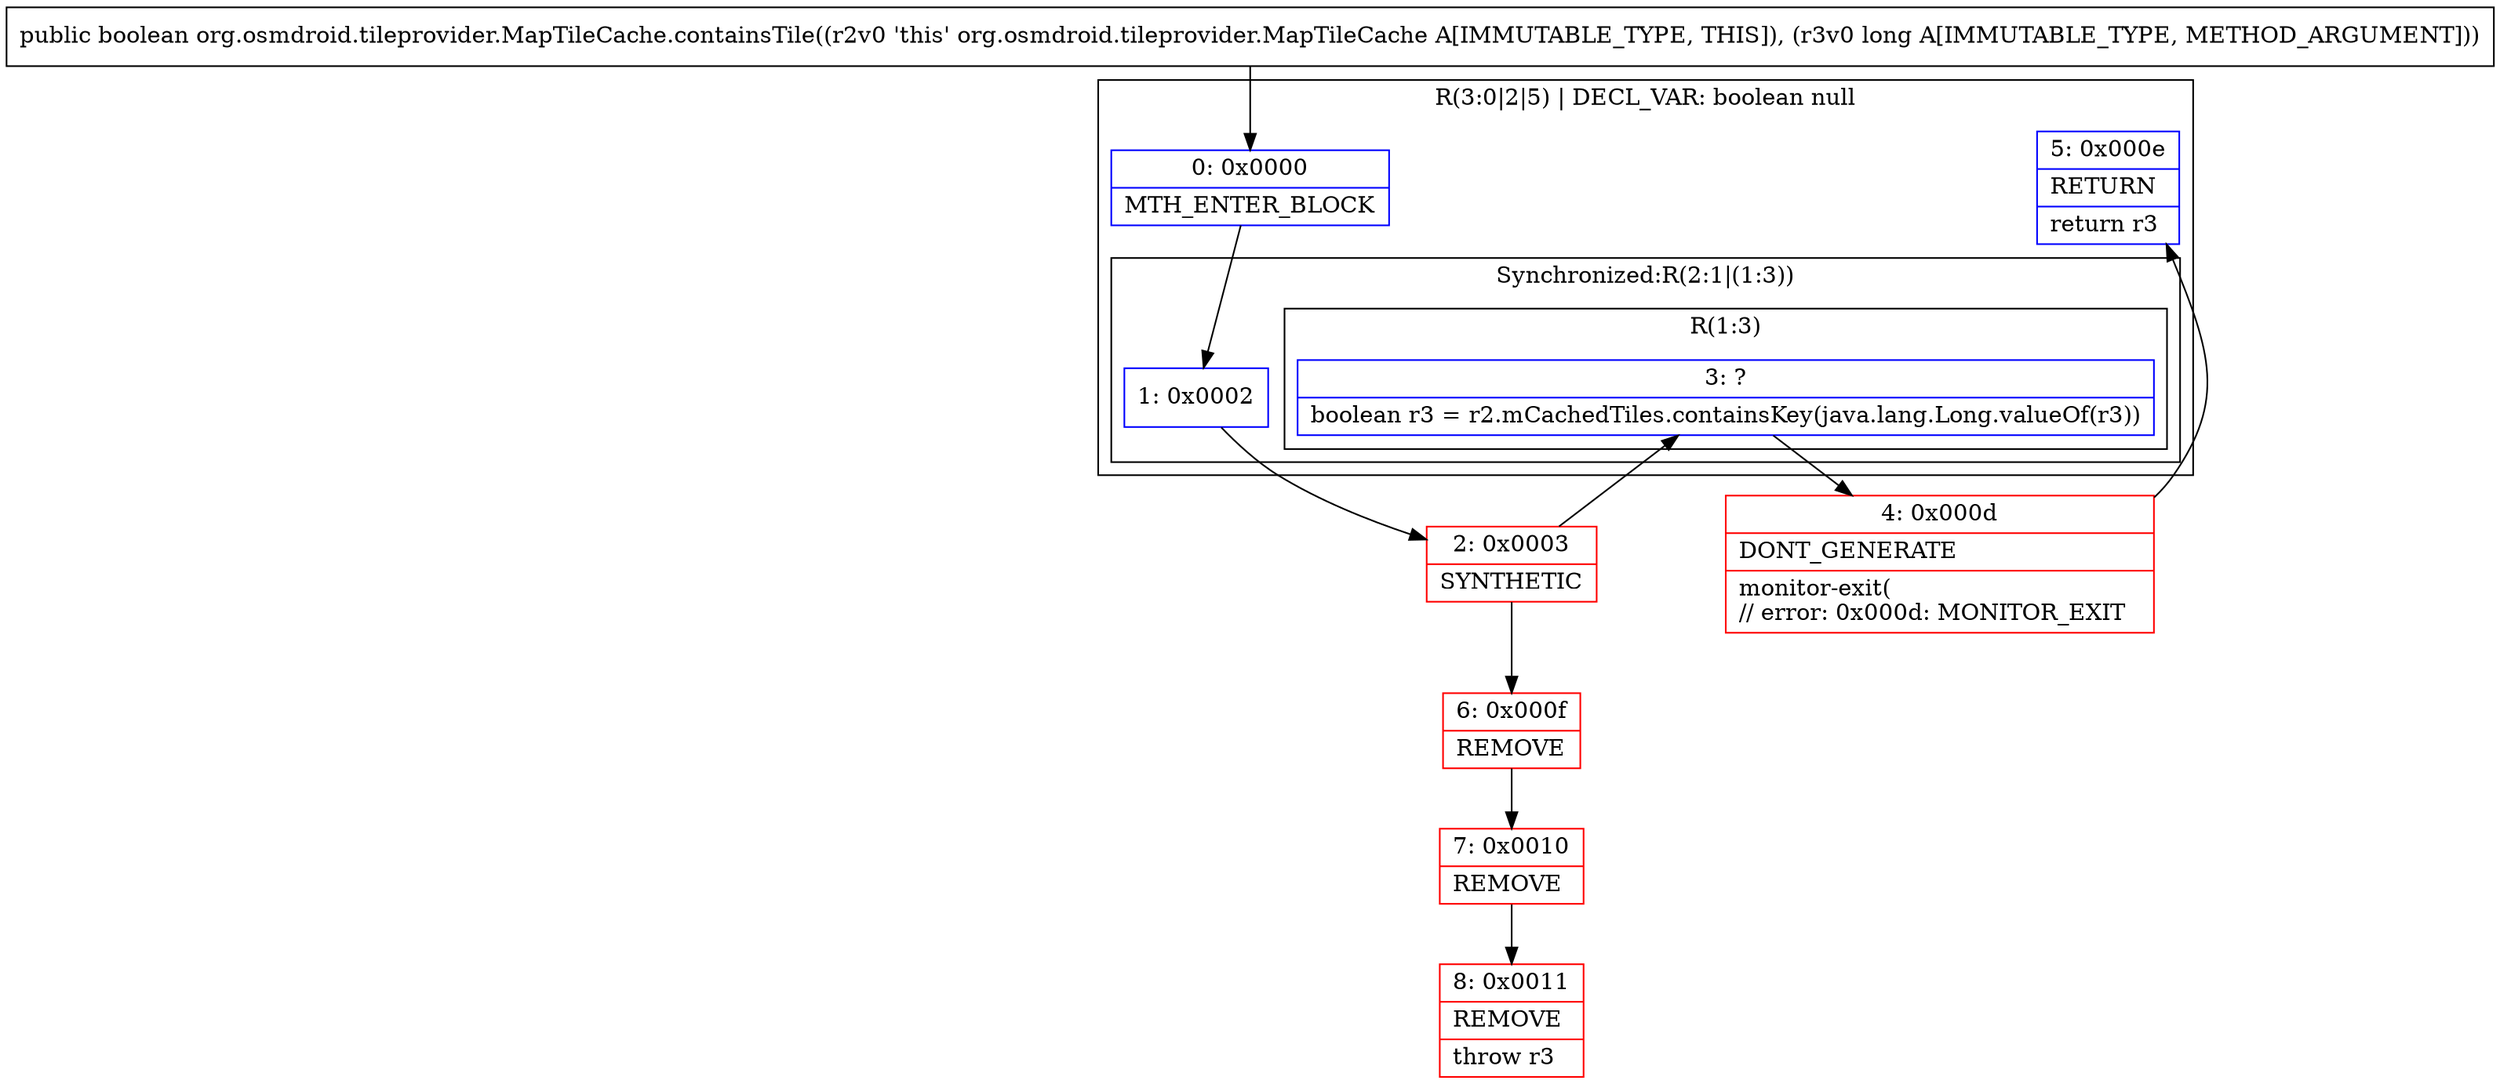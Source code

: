digraph "CFG fororg.osmdroid.tileprovider.MapTileCache.containsTile(J)Z" {
subgraph cluster_Region_1583589749 {
label = "R(3:0|2|5) | DECL_VAR: boolean null\l";
node [shape=record,color=blue];
Node_0 [shape=record,label="{0\:\ 0x0000|MTH_ENTER_BLOCK\l}"];
subgraph cluster_SynchronizedRegion_693759565 {
label = "Synchronized:R(2:1|(1:3))";
node [shape=record,color=blue];
Node_1 [shape=record,label="{1\:\ 0x0002}"];
subgraph cluster_Region_1818272262 {
label = "R(1:3)";
node [shape=record,color=blue];
Node_3 [shape=record,label="{3\:\ ?|boolean r3 = r2.mCachedTiles.containsKey(java.lang.Long.valueOf(r3))\l}"];
}
}
Node_5 [shape=record,label="{5\:\ 0x000e|RETURN\l|return r3\l}"];
}
Node_2 [shape=record,color=red,label="{2\:\ 0x0003|SYNTHETIC\l}"];
Node_4 [shape=record,color=red,label="{4\:\ 0x000d|DONT_GENERATE\l|monitor\-exit(\l\/\/ error: 0x000d: MONITOR_EXIT  \l}"];
Node_6 [shape=record,color=red,label="{6\:\ 0x000f|REMOVE\l}"];
Node_7 [shape=record,color=red,label="{7\:\ 0x0010|REMOVE\l}"];
Node_8 [shape=record,color=red,label="{8\:\ 0x0011|REMOVE\l|throw r3\l}"];
MethodNode[shape=record,label="{public boolean org.osmdroid.tileprovider.MapTileCache.containsTile((r2v0 'this' org.osmdroid.tileprovider.MapTileCache A[IMMUTABLE_TYPE, THIS]), (r3v0 long A[IMMUTABLE_TYPE, METHOD_ARGUMENT])) }"];
MethodNode -> Node_0;
Node_0 -> Node_1;
Node_1 -> Node_2;
Node_3 -> Node_4;
Node_2 -> Node_3;
Node_2 -> Node_6;
Node_4 -> Node_5;
Node_6 -> Node_7;
Node_7 -> Node_8;
}


